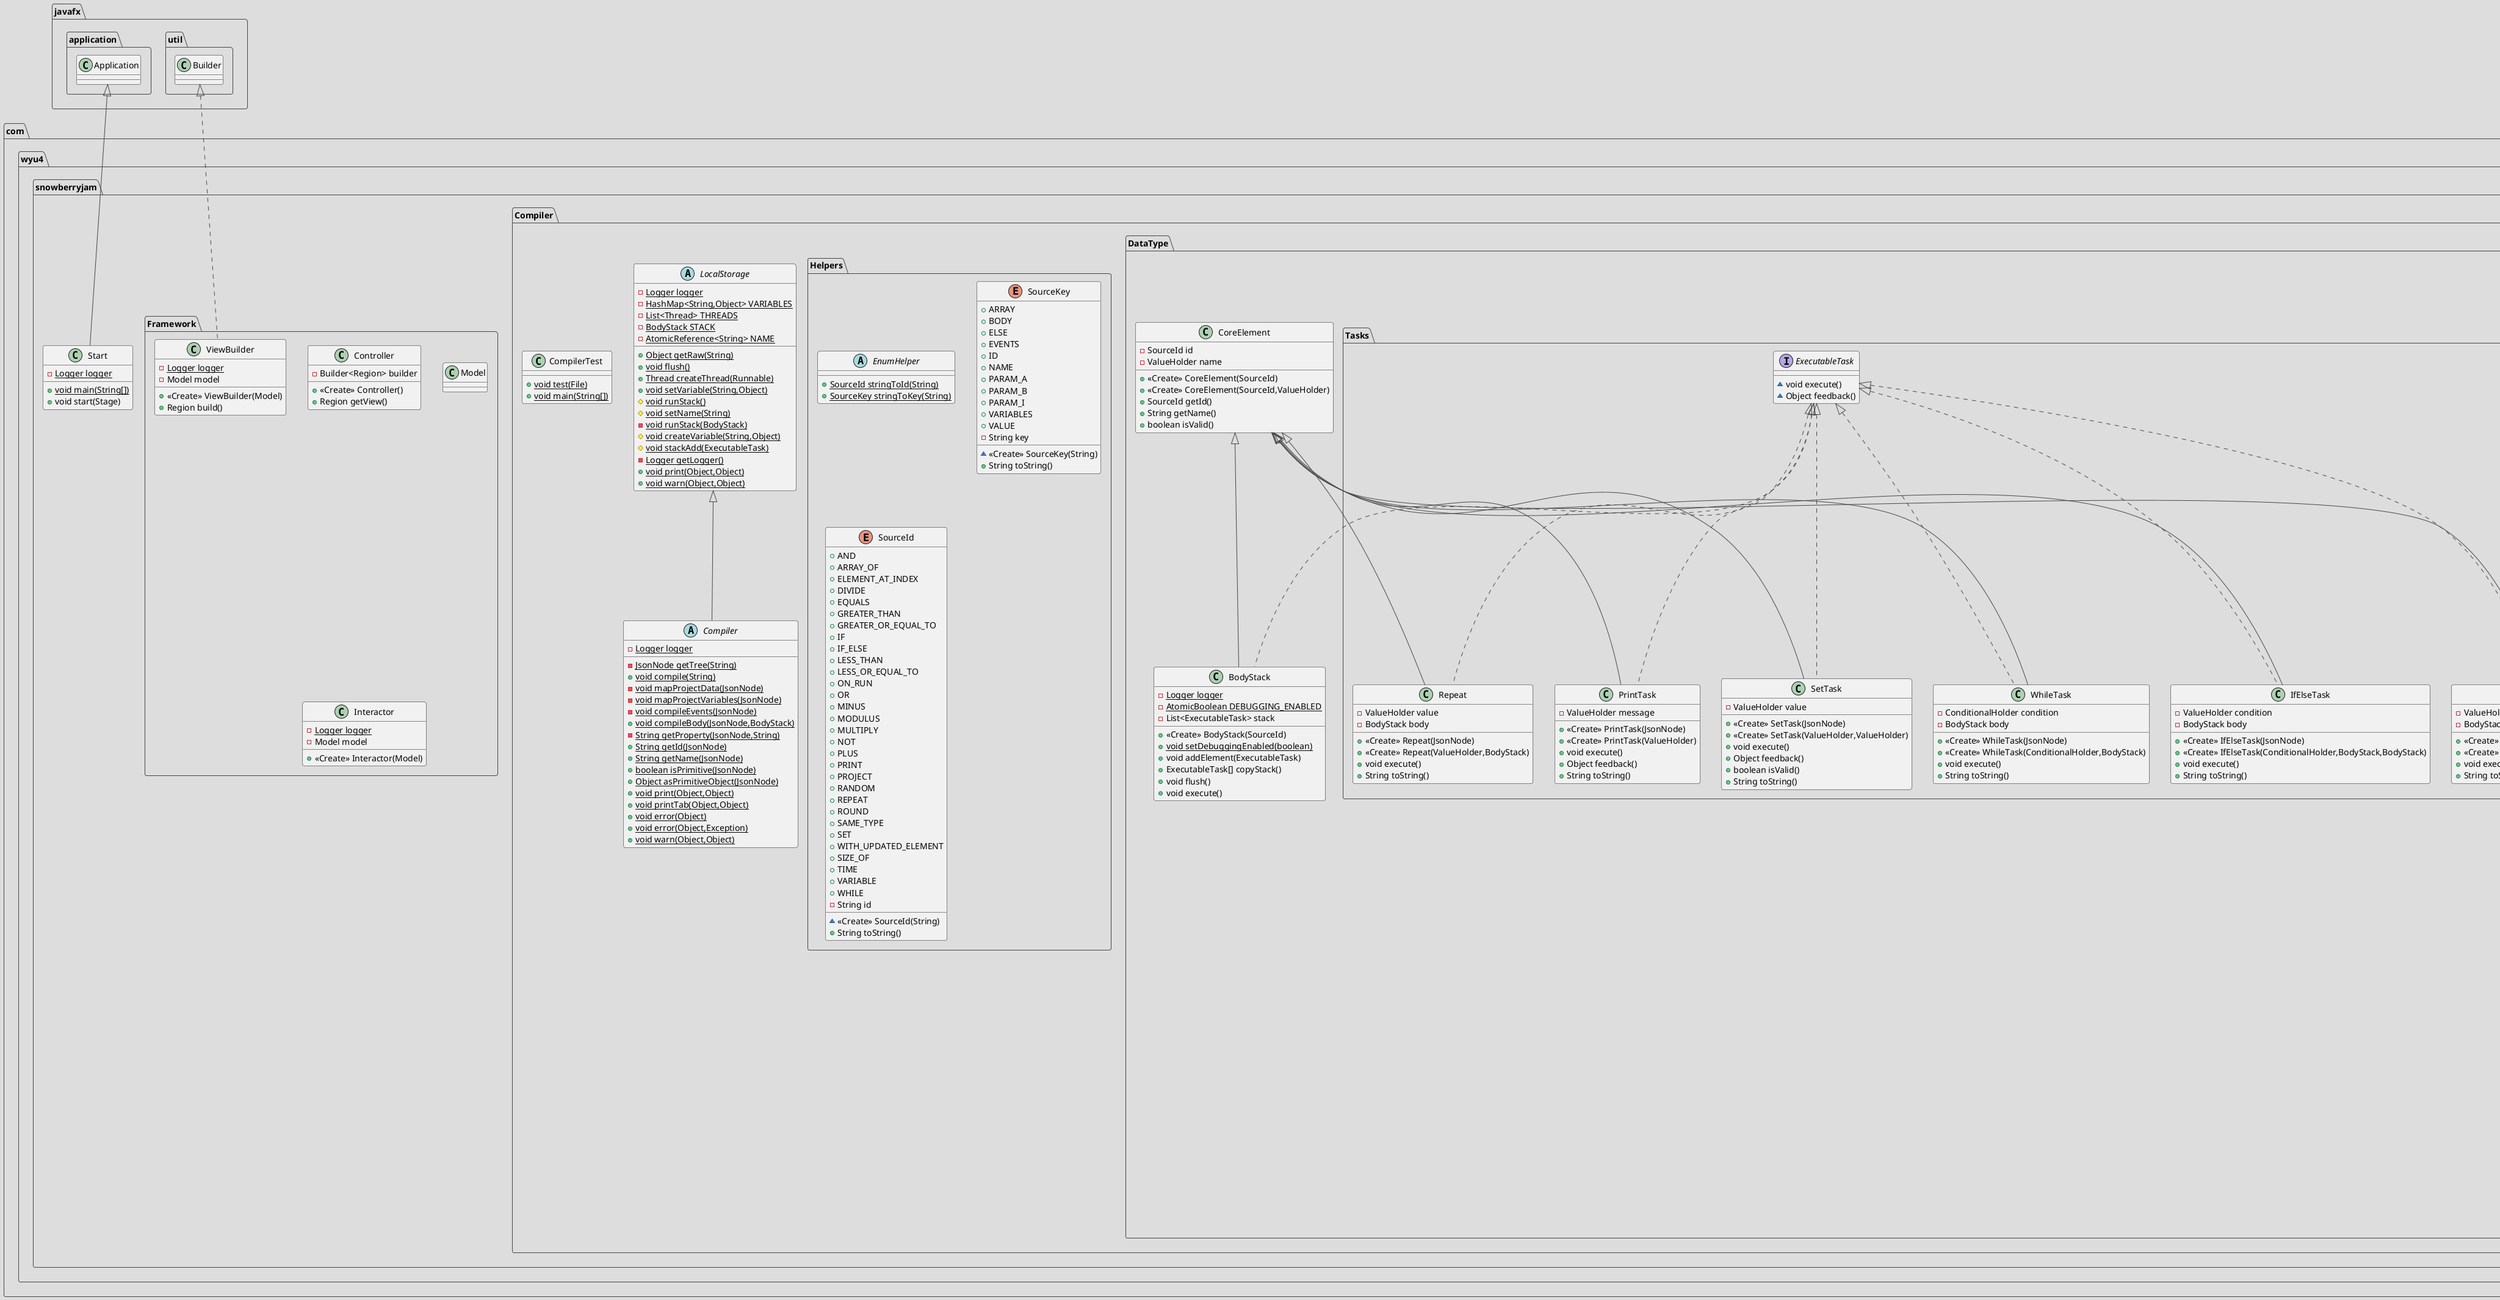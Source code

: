 @startuml
!theme toy

interface com.wyu4.snowberryjam.Compiler.DataType.Tasks.ExecutableTask {
~ void execute()
~ Object feedback()
}

class com.wyu4.snowberryjam.Compiler.DataType.Values.Math.Multiply {
+ <<Create>> Multiply(JsonNode)
+ Object getValue()
+ String toString()
}

class com.wyu4.snowberryjam.Compiler.DataType.Values.Math.Plus {
+ <<Create>> Plus(JsonNode)
+ Object getValue()
+ String toString()
}

class com.wyu4.snowberryjam.Compiler.DataType.Tasks.Repeat {
- ValueHolder value
- BodyStack body
+ <<Create>> Repeat(JsonNode)
+ <<Create>> Repeat(ValueHolder,BodyStack)
+ void execute()
+ String toString()
}


class com.wyu4.snowberryjam.Compiler.DataType.Values.Conditional.Or {
+ <<Create>> Or(JsonNode)
+ Boolean getState()
+ String toString()
}

class com.wyu4.snowberryjam.Framework.Controller {
- Builder<Region> builder
+ <<Create>> Controller()
+ Region getView()
}


class com.wyu4.snowberryjam.Framework.Model {
}
class com.wyu4.snowberryjam.Compiler.DataType.Values.Conditional.GreaterThan {
+ <<Create>> GreaterThan(JsonNode)
+ Boolean getState()
+ String toString()
}

class com.wyu4.snowberryjam.Compiler.DataType.Values.Conditional.SameType {
+ <<Create>> SameType(JsonNode)
+ Boolean getState()
+ String toString()
}

class com.wyu4.snowberryjam.Compiler.DataType.Values.ValueHolder {
- Object value
+ <<Create>> ValueHolder()
+ <<Create>> ValueHolder(Object)
+ {static} ValueHolder fromNode(JsonNode)
+ Object getValue()
+ Object[] getArray()
+ String getString()
+ Class<?> getType()
+ boolean isType(Class<?>)
+ boolean notEmpty()
+ Double getSize()
+ boolean equals(Object)
+ String toString()
}


class com.wyu4.snowberryjam.Start {
- {static} Logger logger
+ {static} void main(String[])
+ void start(Stage)
}


class com.wyu4.snowberryjam.Compiler.DataType.Values.Conditional.Not {
+ <<Create>> Not(JsonNode)
+ Object getValue()
+ String toString()
}

class com.wyu4.snowberryjam.Compiler.DataType.Tasks.PrintTask {
- ValueHolder message
+ <<Create>> PrintTask(JsonNode)
+ <<Create>> PrintTask(ValueHolder)
+ void execute()
+ Object feedback()
+ String toString()
}


class com.wyu4.snowberryjam.Compiler.DataType.CoreElement {
- SourceId id
- ValueHolder name
+ <<Create>> CoreElement(SourceId)
+ <<Create>> CoreElement(SourceId,ValueHolder)
+ SourceId getId()
+ String getName()
+ boolean isValid()
}


class com.wyu4.snowberryjam.Compiler.DataType.Values.Array.ElementAtIndex {
+ <<Create>> ElementAtIndex(JsonNode)
+ Object getValue()
+ String toString()
}

class com.wyu4.snowberryjam.Compiler.DataType.Values.Conditional.Equals {
+ <<Create>> Equals(JsonNode)
+ Boolean getState()
+ String toString()
}

abstract class com.wyu4.snowberryjam.Compiler.Helpers.EnumHelper {
+ {static} SourceId stringToId(String)
+ {static} SourceKey stringToKey(String)
}

class com.wyu4.snowberryjam.Compiler.DataType.Values.Math.Modulus {
+ <<Create>> Modulus(JsonNode)
+ Object getValue()
+ String toString()
}

class com.wyu4.snowberryjam.Compiler.DataType.Values.Math.Divide {
+ <<Create>> Divide(JsonNode)
+ Object getValue()
+ String toString()
}

class com.wyu4.snowberryjam.Compiler.DataType.Tasks.SetTask {
- ValueHolder value
+ <<Create>> SetTask(JsonNode)
+ <<Create>> SetTask(ValueHolder,ValueHolder)
+ void execute()
+ Object feedback()
+ boolean isValid()
+ String toString()
}


class com.wyu4.snowberryjam.Compiler.DataType.Values.InteractiveValueHolder {
- ValueHolder a
- ValueHolder b
+ <<Create>> InteractiveValueHolder(JsonNode)
+ <<Create>> InteractiveValueHolder(ValueHolder,ValueHolder)
# ValueHolder getA()
# ValueHolder getB()
}


class com.wyu4.snowberryjam.Compiler.DataType.Values.Math.Round {
+ <<Create>> Round(JsonNode)
+ Object getValue()
+ String toString()
}

class com.wyu4.snowberryjam.Compiler.DataType.Values.Math.Minus {
+ <<Create>> Minus(JsonNode)
+ Object getValue()
+ String toString()
}

class com.wyu4.snowberryjam.Compiler.DataType.Values.BuiltIn.TimeHolder {
+ Object getValue()
+ Class<?> getType()
+ String toString()
}

class com.wyu4.snowberryjam.Compiler.DataType.Values.Conditional.And {
+ <<Create>> And(JsonNode)
+ Boolean getState()
+ String toString()
}

class com.wyu4.snowberryjam.Compiler.DataType.Values.Conditional.LessThan {
+ <<Create>> LessThan(JsonNode)
+ Boolean getState()
+ String toString()
}

class com.wyu4.snowberryjam.Compiler.DataType.BodyStack {
- {static} Logger logger
- {static} AtomicBoolean DEBUGGING_ENABLED
- List<ExecutableTask> stack
+ <<Create>> BodyStack(SourceId)
+ {static} void setDebuggingEnabled(boolean)
+ void addElement(ExecutableTask)
+ ExecutableTask[] copyStack()
+ void flush()
+ void execute()
}


class com.wyu4.snowberryjam.Compiler.DataType.Values.Conversion.SizeOf {
+ <<Create>> SizeOf(JsonNode)
+ Object getValue()
+ Class<?> getType()
}

class com.wyu4.snowberryjam.Compiler.DataType.Values.Conditional.GreaterOrEqualTo {
+ <<Create>> GreaterOrEqualTo(JsonNode)
+ Boolean getState()
+ String toString()
}

class com.wyu4.snowberryjam.Compiler.DataType.Values.VariableReference {
- String name
+ <<Create>> VariableReference(String)
+ String getName()
+ Object getValue()
+ Class<?> getType()
+ String toString()
}


class com.wyu4.snowberryjam.Compiler.DataType.Values.Array.ArrayHolder {
- ValueHolder i
+ <<Create>> ArrayHolder(JsonNode)
# ValueHolder getI()
# int getValidIndex()
}


class com.wyu4.snowberryjam.Compiler.DataType.Values.Math.ArithmeticHolder {
+ <<Create>> ArithmeticHolder(JsonNode)
+ Object getValue()
+ boolean notEmpty()
+ String toString()
}

abstract class com.wyu4.snowberryjam.Compiler.LocalStorage {
- {static} Logger logger
- {static} HashMap<String,Object> VARIABLES
- {static} List<Thread> THREADS
- {static} BodyStack STACK
- {static} AtomicReference<String> NAME
+ {static} Object getRaw(String)
+ {static} void flush()
+ {static} Thread createThread(Runnable)
+ {static} void setVariable(String,Object)
# {static} void runStack()
# {static} void setName(String)
- {static} void runStack(BodyStack)
# {static} void createVariable(String,Object)
# {static} void stackAdd(ExecutableTask)
- {static} Logger getLogger()
+ {static} void print(Object,Object)
+ {static} void warn(Object,Object)
}


class com.wyu4.snowberryjam.Compiler.DataType.Values.Conversion.ArrayOf {
+ <<Create>> ArrayOf(JsonNode)
+ Object getValue()
+ Class<?> getType()
}

class com.wyu4.snowberryjam.Compiler.CompilerTest {
+ {static} void test(File)
+ {static} void main(String[])
}

enum com.wyu4.snowberryjam.Compiler.Helpers.SourceKey {
+  ARRAY
+  BODY
+  ELSE
+  EVENTS
+  ID
+  NAME
+  PARAM_A
+  PARAM_B
+  PARAM_I
+  VARIABLES
+  VALUE
- String key
~ <<Create>> SourceKey(String)
+ String toString()
}


class com.wyu4.snowberryjam.Framework.ViewBuilder {
- {static} Logger logger
- Model model
+ <<Create>> ViewBuilder(Model)
+ Region build()
}


class com.wyu4.snowberryjam.Compiler.DataType.Values.Conditional.LessOrEqualTo {
+ <<Create>> LessOrEqualTo(JsonNode)
+ Boolean getState()
+ String toString()
}

class com.wyu4.snowberryjam.Compiler.DataType.Values.BuiltIn.RandomHolder {
+ Object getValue()
+ Class<?> getType()
+ String toString()
}

class com.wyu4.snowberryjam.Compiler.DataType.Values.Conditional.ConditionalHolder {
+ <<Create>> ConditionalHolder(JsonNode)
+ Boolean getState()
+ boolean bothTypesAre(Class<?>)
+ Object getValue()
+ Class<?> getType()
+ boolean notEmpty()
+ String toString()
}

class com.wyu4.snowberryjam.Compiler.DataType.Tasks.WhileTask {
- ConditionalHolder condition
- BodyStack body
+ <<Create>> WhileTask(JsonNode)
+ <<Create>> WhileTask(ConditionalHolder,BodyStack)
+ void execute()
+ String toString()
}


class com.wyu4.snowberryjam.Compiler.DataType.Tasks.IfElseTask {
- ValueHolder condition
- BodyStack body
+ <<Create>> IfElseTask(JsonNode)
+ <<Create>> IfElseTask(ConditionalHolder,BodyStack,BodyStack)
+ void execute()
+ String toString()
}


enum com.wyu4.snowberryjam.Compiler.Helpers.SourceId {
+  AND
+  ARRAY_OF
+  ELEMENT_AT_INDEX
+  DIVIDE
+  EQUALS
+  GREATER_THAN
+  GREATER_OR_EQUAL_TO
+  IF
+  IF_ELSE
+  LESS_THAN
+  LESS_OR_EQUAL_TO
+  ON_RUN
+  OR
+  MINUS
+  MODULUS
+  MULTIPLY
+  NOT
+  PLUS
+  PRINT
+  PROJECT
+  RANDOM
+  REPEAT
+  ROUND
+  SAME_TYPE
+  SET
+  WITH_UPDATED_ELEMENT
+  SIZE_OF
+  TIME
+  VARIABLE
+  WHILE
- String id
~ <<Create>> SourceId(String)
+ String toString()
}


abstract class com.wyu4.snowberryjam.Compiler.Compiler {
- {static} Logger logger
- {static} JsonNode getTree(String)
+ {static} void compile(String)
- {static} void mapProjectData(JsonNode)
- {static} void mapProjectVariables(JsonNode)
- {static} void compileEvents(JsonNode)
+ {static} void compileBody(JsonNode,BodyStack)
- {static} String getProperty(JsonNode,String)
+ {static} String getId(JsonNode)
+ {static} String getName(JsonNode)
+ {static} boolean isPrimitive(JsonNode)
+ {static} Object asPrimitiveObject(JsonNode)
+ {static} void print(Object,Object)
+ {static} void printTab(Object,Object)
+ {static} void error(Object)
+ {static} void error(Object,Exception)
+ {static} void warn(Object,Object)
}


class com.wyu4.snowberryjam.Compiler.DataType.Values.Array.WithUpdatedElement {
+ <<Create>> WithUpdatedElement(JsonNode)
+ Object getValue()
+ Class<?> getType()
}

class com.wyu4.snowberryjam.Framework.Interactor {
- {static} Logger logger
- Model model
+ <<Create>> Interactor(Model)
}


class com.wyu4.snowberryjam.Compiler.DataType.Tasks.IfTask {
- ValueHolder condition
- BodyStack body
+ <<Create>> IfTask(JsonNode)
+ <<Create>> IfTask(ConditionalHolder,BodyStack)
+ void execute()
+ String toString()
}




com.wyu4.snowberryjam.Compiler.DataType.Values.Math.ArithmeticHolder <|-- com.wyu4.snowberryjam.Compiler.DataType.Values.Math.Multiply
com.wyu4.snowberryjam.Compiler.DataType.Values.Math.ArithmeticHolder <|-- com.wyu4.snowberryjam.Compiler.DataType.Values.Math.Plus
com.wyu4.snowberryjam.Compiler.DataType.Tasks.ExecutableTask <|.. com.wyu4.snowberryjam.Compiler.DataType.Tasks.Repeat
com.wyu4.snowberryjam.Compiler.DataType.CoreElement <|-- com.wyu4.snowberryjam.Compiler.DataType.Tasks.Repeat
com.wyu4.snowberryjam.Compiler.DataType.Values.Conditional.ConditionalHolder <|-- com.wyu4.snowberryjam.Compiler.DataType.Values.Conditional.Or
com.wyu4.snowberryjam.Compiler.DataType.Values.Conditional.ConditionalHolder <|-- com.wyu4.snowberryjam.Compiler.DataType.Values.Conditional.GreaterThan
com.wyu4.snowberryjam.Compiler.DataType.Values.Conditional.ConditionalHolder <|-- com.wyu4.snowberryjam.Compiler.DataType.Values.Conditional.SameType
javafx.application.Application <|-- com.wyu4.snowberryjam.Start
com.wyu4.snowberryjam.Compiler.DataType.Values.Conditional.ConditionalHolder <|-- com.wyu4.snowberryjam.Compiler.DataType.Values.Conditional.Not
com.wyu4.snowberryjam.Compiler.DataType.Tasks.ExecutableTask <|.. com.wyu4.snowberryjam.Compiler.DataType.Tasks.PrintTask
com.wyu4.snowberryjam.Compiler.DataType.CoreElement <|-- com.wyu4.snowberryjam.Compiler.DataType.Tasks.PrintTask
com.wyu4.snowberryjam.Compiler.DataType.Values.Array.ArrayHolder <|-- com.wyu4.snowberryjam.Compiler.DataType.Values.Array.ElementAtIndex
com.wyu4.snowberryjam.Compiler.DataType.Values.Conditional.ConditionalHolder <|-- com.wyu4.snowberryjam.Compiler.DataType.Values.Conditional.Equals
com.wyu4.snowberryjam.Compiler.DataType.Values.Math.ArithmeticHolder <|-- com.wyu4.snowberryjam.Compiler.DataType.Values.Math.Modulus
com.wyu4.snowberryjam.Compiler.DataType.Values.Math.ArithmeticHolder <|-- com.wyu4.snowberryjam.Compiler.DataType.Values.Math.Divide
com.wyu4.snowberryjam.Compiler.DataType.Tasks.ExecutableTask <|.. com.wyu4.snowberryjam.Compiler.DataType.Tasks.SetTask
com.wyu4.snowberryjam.Compiler.DataType.CoreElement <|-- com.wyu4.snowberryjam.Compiler.DataType.Tasks.SetTask
com.wyu4.snowberryjam.Compiler.DataType.Values.ValueHolder <|-- com.wyu4.snowberryjam.Compiler.DataType.Values.InteractiveValueHolder
com.wyu4.snowberryjam.Compiler.DataType.Values.Math.ArithmeticHolder <|-- com.wyu4.snowberryjam.Compiler.DataType.Values.Math.Round
com.wyu4.snowberryjam.Compiler.DataType.Values.Math.ArithmeticHolder <|-- com.wyu4.snowberryjam.Compiler.DataType.Values.Math.Minus
com.wyu4.snowberryjam.Compiler.DataType.Values.ValueHolder <|-- com.wyu4.snowberryjam.Compiler.DataType.Values.BuiltIn.TimeHolder
com.wyu4.snowberryjam.Compiler.DataType.Values.Conditional.ConditionalHolder <|-- com.wyu4.snowberryjam.Compiler.DataType.Values.Conditional.And
com.wyu4.snowberryjam.Compiler.DataType.Values.Conditional.ConditionalHolder <|-- com.wyu4.snowberryjam.Compiler.DataType.Values.Conditional.LessThan
com.wyu4.snowberryjam.Compiler.DataType.Tasks.ExecutableTask <|.. com.wyu4.snowberryjam.Compiler.DataType.BodyStack
com.wyu4.snowberryjam.Compiler.DataType.CoreElement <|-- com.wyu4.snowberryjam.Compiler.DataType.BodyStack
com.wyu4.snowberryjam.Compiler.DataType.Values.InteractiveValueHolder <|-- com.wyu4.snowberryjam.Compiler.DataType.Values.Conversion.SizeOf
com.wyu4.snowberryjam.Compiler.DataType.Values.Conditional.ConditionalHolder <|-- com.wyu4.snowberryjam.Compiler.DataType.Values.Conditional.GreaterOrEqualTo
com.wyu4.snowberryjam.Compiler.DataType.Values.ValueHolder <|-- com.wyu4.snowberryjam.Compiler.DataType.Values.VariableReference
com.wyu4.snowberryjam.Compiler.DataType.Values.InteractiveValueHolder <|-- com.wyu4.snowberryjam.Compiler.DataType.Values.Array.ArrayHolder
com.wyu4.snowberryjam.Compiler.DataType.Values.InteractiveValueHolder <|-- com.wyu4.snowberryjam.Compiler.DataType.Values.Math.ArithmeticHolder
com.wyu4.snowberryjam.Compiler.DataType.Values.InteractiveValueHolder <|-- com.wyu4.snowberryjam.Compiler.DataType.Values.Conversion.ArrayOf
javafx.util.Builder <|.. com.wyu4.snowberryjam.Framework.ViewBuilder
com.wyu4.snowberryjam.Compiler.DataType.Values.Conditional.ConditionalHolder <|-- com.wyu4.snowberryjam.Compiler.DataType.Values.Conditional.LessOrEqualTo
com.wyu4.snowberryjam.Compiler.DataType.Values.ValueHolder <|-- com.wyu4.snowberryjam.Compiler.DataType.Values.BuiltIn.RandomHolder
com.wyu4.snowberryjam.Compiler.DataType.Values.InteractiveValueHolder <|-- com.wyu4.snowberryjam.Compiler.DataType.Values.Conditional.ConditionalHolder
com.wyu4.snowberryjam.Compiler.DataType.Tasks.ExecutableTask <|.. com.wyu4.snowberryjam.Compiler.DataType.Tasks.WhileTask
com.wyu4.snowberryjam.Compiler.DataType.CoreElement <|-- com.wyu4.snowberryjam.Compiler.DataType.Tasks.WhileTask
com.wyu4.snowberryjam.Compiler.DataType.Tasks.ExecutableTask <|.. com.wyu4.snowberryjam.Compiler.DataType.Tasks.IfElseTask
com.wyu4.snowberryjam.Compiler.DataType.CoreElement <|-- com.wyu4.snowberryjam.Compiler.DataType.Tasks.IfElseTask
com.wyu4.snowberryjam.Compiler.LocalStorage <|-- com.wyu4.snowberryjam.Compiler.Compiler
com.wyu4.snowberryjam.Compiler.DataType.Values.Array.ArrayHolder <|-- com.wyu4.snowberryjam.Compiler.DataType.Values.Array.WithUpdatedElement
com.wyu4.snowberryjam.Compiler.DataType.Tasks.ExecutableTask <|.. com.wyu4.snowberryjam.Compiler.DataType.Tasks.IfTask
com.wyu4.snowberryjam.Compiler.DataType.CoreElement <|-- com.wyu4.snowberryjam.Compiler.DataType.Tasks.IfTask
@enduml